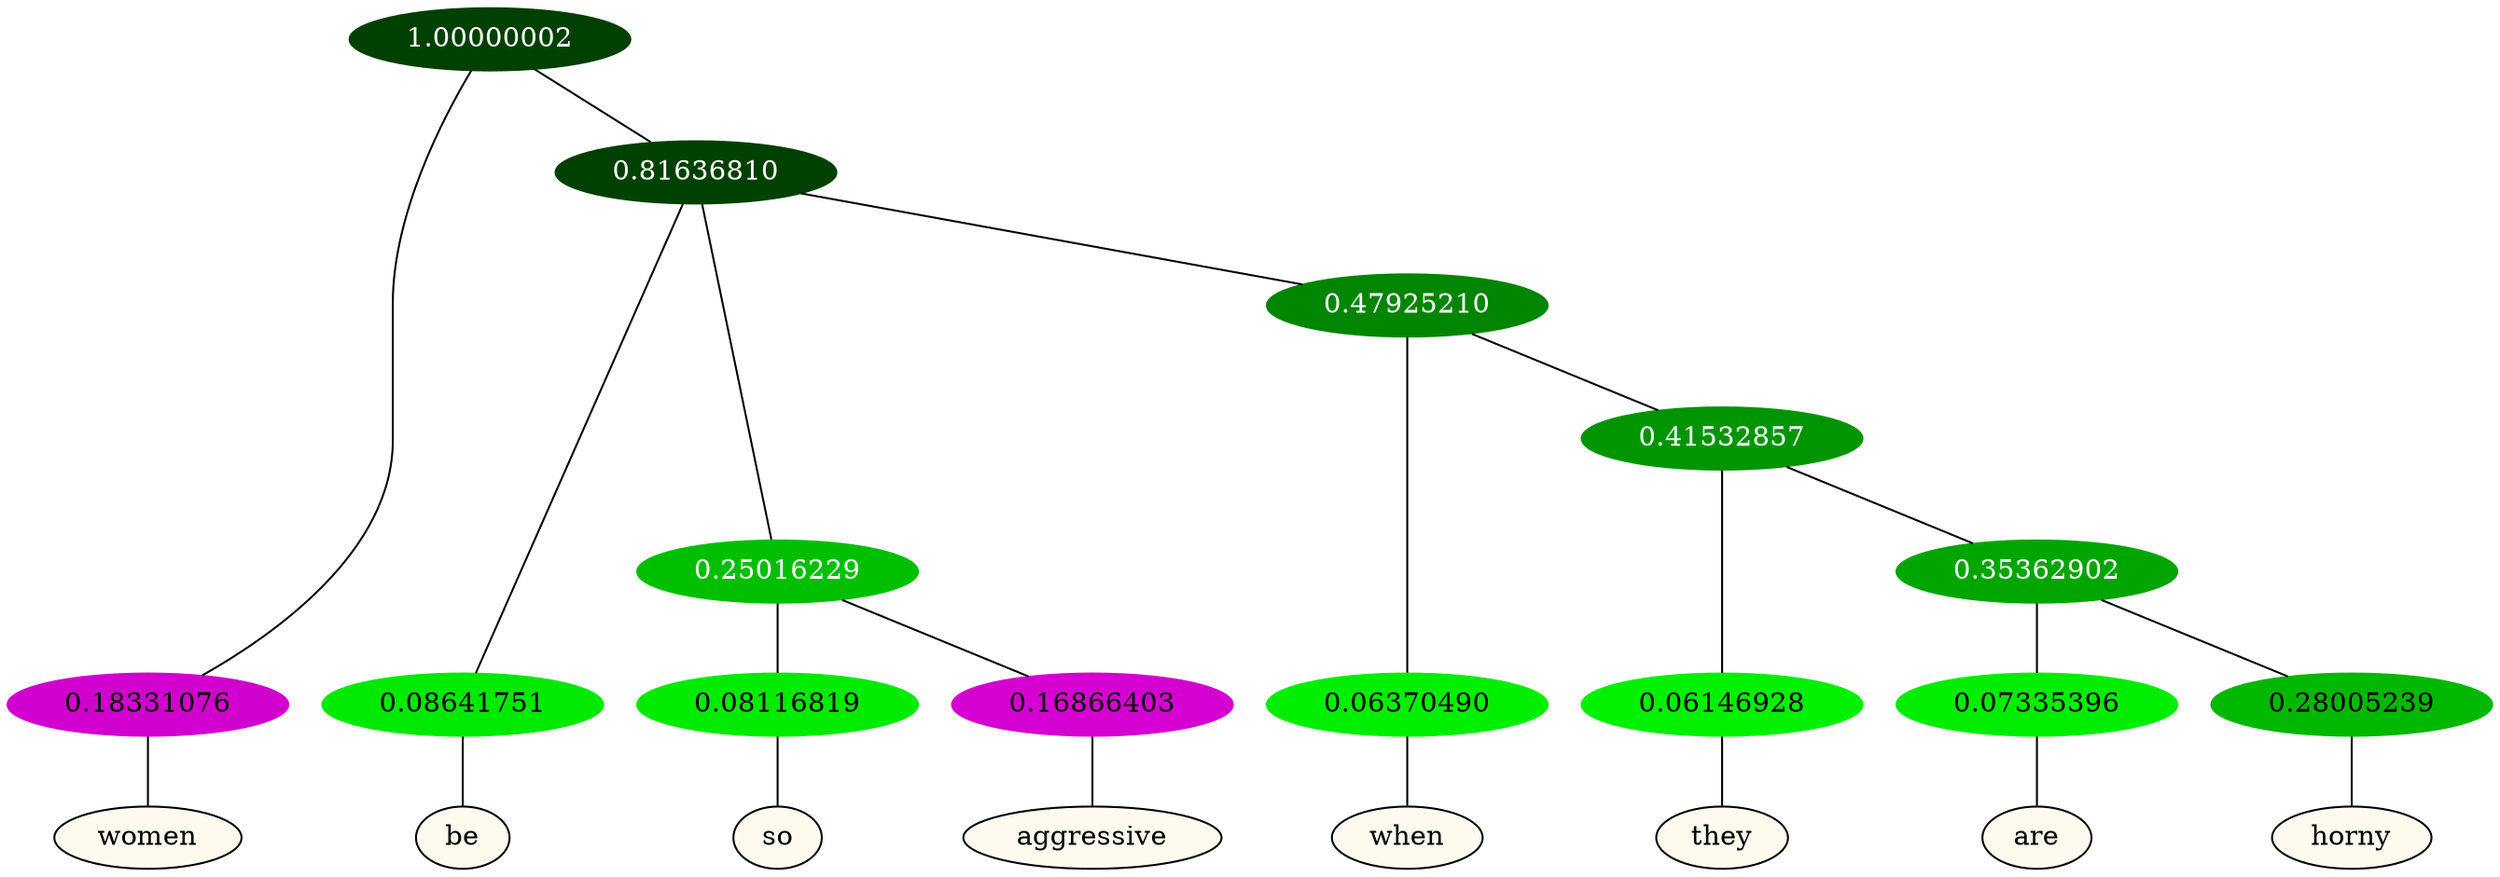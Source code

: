 graph {
	node [format=png height=0.15 nodesep=0.001 ordering=out overlap=prism overlap_scaling=0.01 ranksep=0.001 ratio=0.2 style=filled width=0.15]
	{
		rank=same
		a_w_1 [label=women color=black fillcolor=floralwhite style="filled,solid"]
		a_w_3 [label=be color=black fillcolor=floralwhite style="filled,solid"]
		a_w_6 [label=so color=black fillcolor=floralwhite style="filled,solid"]
		a_w_7 [label=aggressive color=black fillcolor=floralwhite style="filled,solid"]
		a_w_8 [label=when color=black fillcolor=floralwhite style="filled,solid"]
		a_w_10 [label=they color=black fillcolor=floralwhite style="filled,solid"]
		a_w_12 [label=are color=black fillcolor=floralwhite style="filled,solid"]
		a_w_13 [label=horny color=black fillcolor=floralwhite style="filled,solid"]
	}
	a_n_1 -- a_w_1
	a_n_3 -- a_w_3
	a_n_6 -- a_w_6
	a_n_7 -- a_w_7
	a_n_8 -- a_w_8
	a_n_10 -- a_w_10
	a_n_12 -- a_w_12
	a_n_13 -- a_w_13
	{
		rank=same
		a_n_1 [label=0.18331076 color="0.835 1.000 0.817" fontcolor=black]
		a_n_3 [label=0.08641751 color="0.334 1.000 0.914" fontcolor=black]
		a_n_6 [label=0.08116819 color="0.334 1.000 0.919" fontcolor=black]
		a_n_7 [label=0.16866403 color="0.835 1.000 0.831" fontcolor=black]
		a_n_8 [label=0.06370490 color="0.334 1.000 0.936" fontcolor=black]
		a_n_10 [label=0.06146928 color="0.334 1.000 0.939" fontcolor=black]
		a_n_12 [label=0.07335396 color="0.334 1.000 0.927" fontcolor=black]
		a_n_13 [label=0.28005239 color="0.334 1.000 0.720" fontcolor=black]
	}
	a_n_0 [label=1.00000002 color="0.334 1.000 0.250" fontcolor=grey99]
	a_n_0 -- a_n_1
	a_n_2 [label=0.81636810 color="0.334 1.000 0.250" fontcolor=grey99]
	a_n_0 -- a_n_2
	a_n_2 -- a_n_3
	a_n_4 [label=0.25016229 color="0.334 1.000 0.750" fontcolor=grey99]
	a_n_2 -- a_n_4
	a_n_5 [label=0.47925210 color="0.334 1.000 0.521" fontcolor=grey99]
	a_n_2 -- a_n_5
	a_n_4 -- a_n_6
	a_n_4 -- a_n_7
	a_n_5 -- a_n_8
	a_n_9 [label=0.41532857 color="0.334 1.000 0.585" fontcolor=grey99]
	a_n_5 -- a_n_9
	a_n_9 -- a_n_10
	a_n_11 [label=0.35362902 color="0.334 1.000 0.646" fontcolor=grey99]
	a_n_9 -- a_n_11
	a_n_11 -- a_n_12
	a_n_11 -- a_n_13
}
